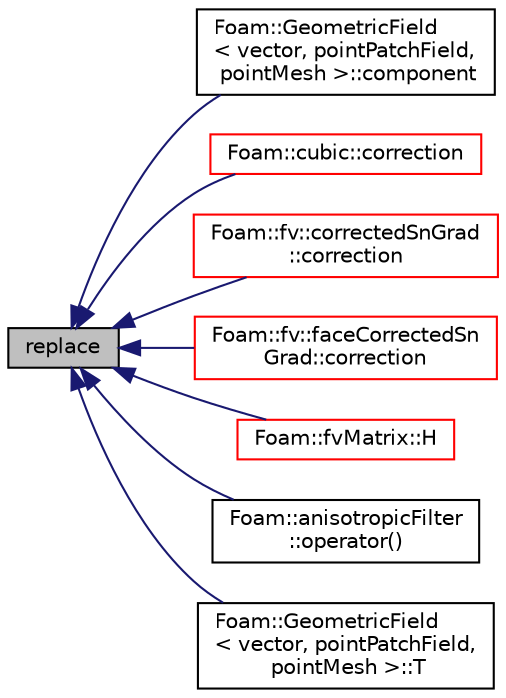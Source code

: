 digraph "replace"
{
  bgcolor="transparent";
  edge [fontname="Helvetica",fontsize="10",labelfontname="Helvetica",labelfontsize="10"];
  node [fontname="Helvetica",fontsize="10",shape=record];
  rankdir="LR";
  Node8904 [label="replace",height=0.2,width=0.4,color="black", fillcolor="grey75", style="filled", fontcolor="black"];
  Node8904 -> Node8905 [dir="back",color="midnightblue",fontsize="10",style="solid",fontname="Helvetica"];
  Node8905 [label="Foam::GeometricField\l\< vector, pointPatchField,\l pointMesh \>::component",height=0.2,width=0.4,color="black",URL="$a23249.html#aee507f90744345dd68e56204a914736d"];
  Node8904 -> Node8906 [dir="back",color="midnightblue",fontsize="10",style="solid",fontname="Helvetica"];
  Node8906 [label="Foam::cubic::correction",height=0.2,width=0.4,color="red",URL="$a23989.html#acc9188c066344eea3cfd4b7f114eef3e",tooltip="Return the explicit correction to the face-interpolate. "];
  Node8904 -> Node8908 [dir="back",color="midnightblue",fontsize="10",style="solid",fontname="Helvetica"];
  Node8908 [label="Foam::fv::correctedSnGrad\l::correction",height=0.2,width=0.4,color="red",URL="$a23413.html#ac26ead7414cbab39c598047884ab43b5",tooltip="Return the explicit correction to the correctedSnGrad. "];
  Node8904 -> Node8914 [dir="back",color="midnightblue",fontsize="10",style="solid",fontname="Helvetica"];
  Node8914 [label="Foam::fv::faceCorrectedSn\lGrad::correction",height=0.2,width=0.4,color="red",URL="$a23417.html#ac26ead7414cbab39c598047884ab43b5",tooltip="Return the explicit correction to the faceCorrectedSnGrad. "];
  Node8904 -> Node8920 [dir="back",color="midnightblue",fontsize="10",style="solid",fontname="Helvetica"];
  Node8920 [label="Foam::fvMatrix::H",height=0.2,width=0.4,color="red",URL="$a23173.html#ab48cc6540eedab5e23286b6fa19d53f5",tooltip="Return the H operation source. "];
  Node8904 -> Node8931 [dir="back",color="midnightblue",fontsize="10",style="solid",fontname="Helvetica"];
  Node8931 [label="Foam::anisotropicFilter\l::operator()",height=0.2,width=0.4,color="black",URL="$a32261.html#a73fe195c24e2c9c44594a426926a4f26"];
  Node8904 -> Node8932 [dir="back",color="midnightblue",fontsize="10",style="solid",fontname="Helvetica"];
  Node8932 [label="Foam::GeometricField\l\< vector, pointPatchField,\l pointMesh \>::T",height=0.2,width=0.4,color="black",URL="$a23249.html#a3dc255c9d5d35781fe750598ff9e27bd",tooltip="Return transpose (only if it is a tensor field) "];
}
